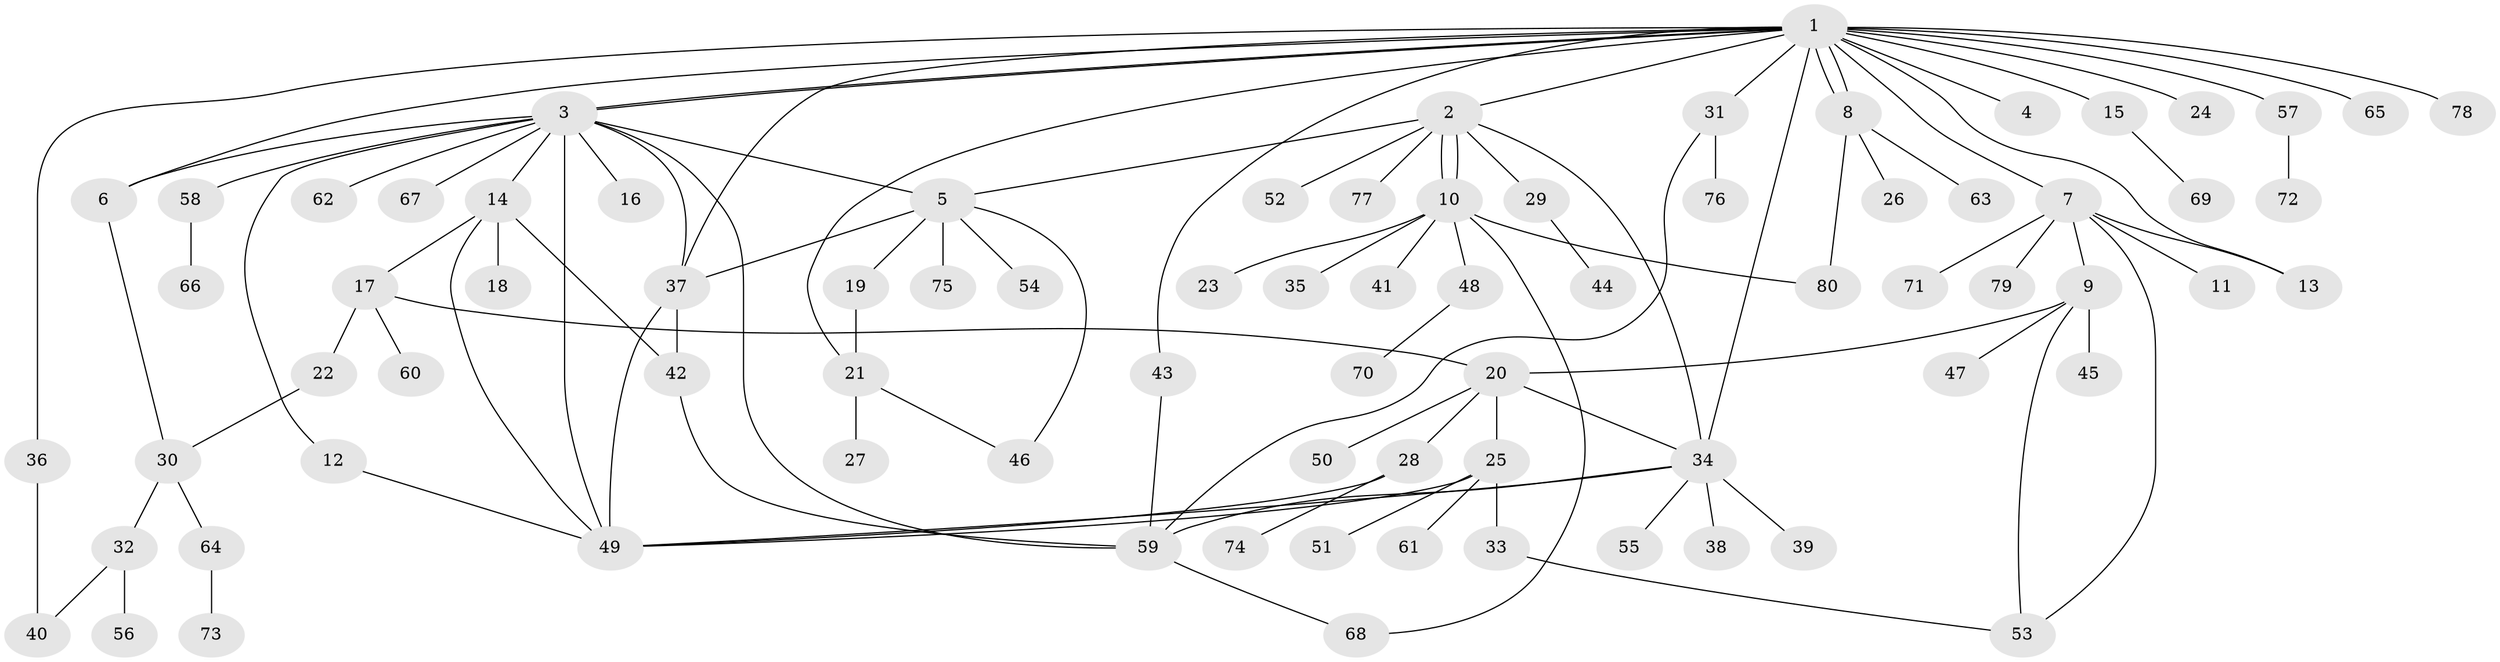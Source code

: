 // coarse degree distribution, {24: 0.017241379310344827, 8: 0.05172413793103448, 1: 0.5517241379310345, 2: 0.1896551724137931, 6: 0.017241379310344827, 4: 0.08620689655172414, 7: 0.034482758620689655, 5: 0.017241379310344827, 3: 0.017241379310344827, 12: 0.017241379310344827}
// Generated by graph-tools (version 1.1) at 2025/23/03/03/25 07:23:55]
// undirected, 80 vertices, 109 edges
graph export_dot {
graph [start="1"]
  node [color=gray90,style=filled];
  1;
  2;
  3;
  4;
  5;
  6;
  7;
  8;
  9;
  10;
  11;
  12;
  13;
  14;
  15;
  16;
  17;
  18;
  19;
  20;
  21;
  22;
  23;
  24;
  25;
  26;
  27;
  28;
  29;
  30;
  31;
  32;
  33;
  34;
  35;
  36;
  37;
  38;
  39;
  40;
  41;
  42;
  43;
  44;
  45;
  46;
  47;
  48;
  49;
  50;
  51;
  52;
  53;
  54;
  55;
  56;
  57;
  58;
  59;
  60;
  61;
  62;
  63;
  64;
  65;
  66;
  67;
  68;
  69;
  70;
  71;
  72;
  73;
  74;
  75;
  76;
  77;
  78;
  79;
  80;
  1 -- 2;
  1 -- 3;
  1 -- 3;
  1 -- 4;
  1 -- 6;
  1 -- 7;
  1 -- 8;
  1 -- 8;
  1 -- 13;
  1 -- 15;
  1 -- 21;
  1 -- 24;
  1 -- 31;
  1 -- 34;
  1 -- 36;
  1 -- 37;
  1 -- 43;
  1 -- 57;
  1 -- 65;
  1 -- 78;
  2 -- 5;
  2 -- 10;
  2 -- 10;
  2 -- 29;
  2 -- 34;
  2 -- 52;
  2 -- 77;
  3 -- 5;
  3 -- 6;
  3 -- 12;
  3 -- 14;
  3 -- 16;
  3 -- 37;
  3 -- 49;
  3 -- 58;
  3 -- 59;
  3 -- 62;
  3 -- 67;
  5 -- 19;
  5 -- 37;
  5 -- 46;
  5 -- 54;
  5 -- 75;
  6 -- 30;
  7 -- 9;
  7 -- 11;
  7 -- 13;
  7 -- 53;
  7 -- 71;
  7 -- 79;
  8 -- 26;
  8 -- 63;
  8 -- 80;
  9 -- 20;
  9 -- 45;
  9 -- 47;
  9 -- 53;
  10 -- 23;
  10 -- 35;
  10 -- 41;
  10 -- 48;
  10 -- 68;
  10 -- 80;
  12 -- 49;
  14 -- 17;
  14 -- 18;
  14 -- 42;
  14 -- 49;
  15 -- 69;
  17 -- 20;
  17 -- 22;
  17 -- 60;
  19 -- 21;
  20 -- 25;
  20 -- 28;
  20 -- 34;
  20 -- 50;
  21 -- 27;
  21 -- 46;
  22 -- 30;
  25 -- 33;
  25 -- 49;
  25 -- 51;
  25 -- 61;
  28 -- 49;
  28 -- 74;
  29 -- 44;
  30 -- 32;
  30 -- 64;
  31 -- 59;
  31 -- 76;
  32 -- 40;
  32 -- 56;
  33 -- 53;
  34 -- 38;
  34 -- 39;
  34 -- 49;
  34 -- 55;
  34 -- 59;
  36 -- 40;
  37 -- 42;
  37 -- 49;
  42 -- 59;
  43 -- 59;
  48 -- 70;
  57 -- 72;
  58 -- 66;
  59 -- 68;
  64 -- 73;
}
